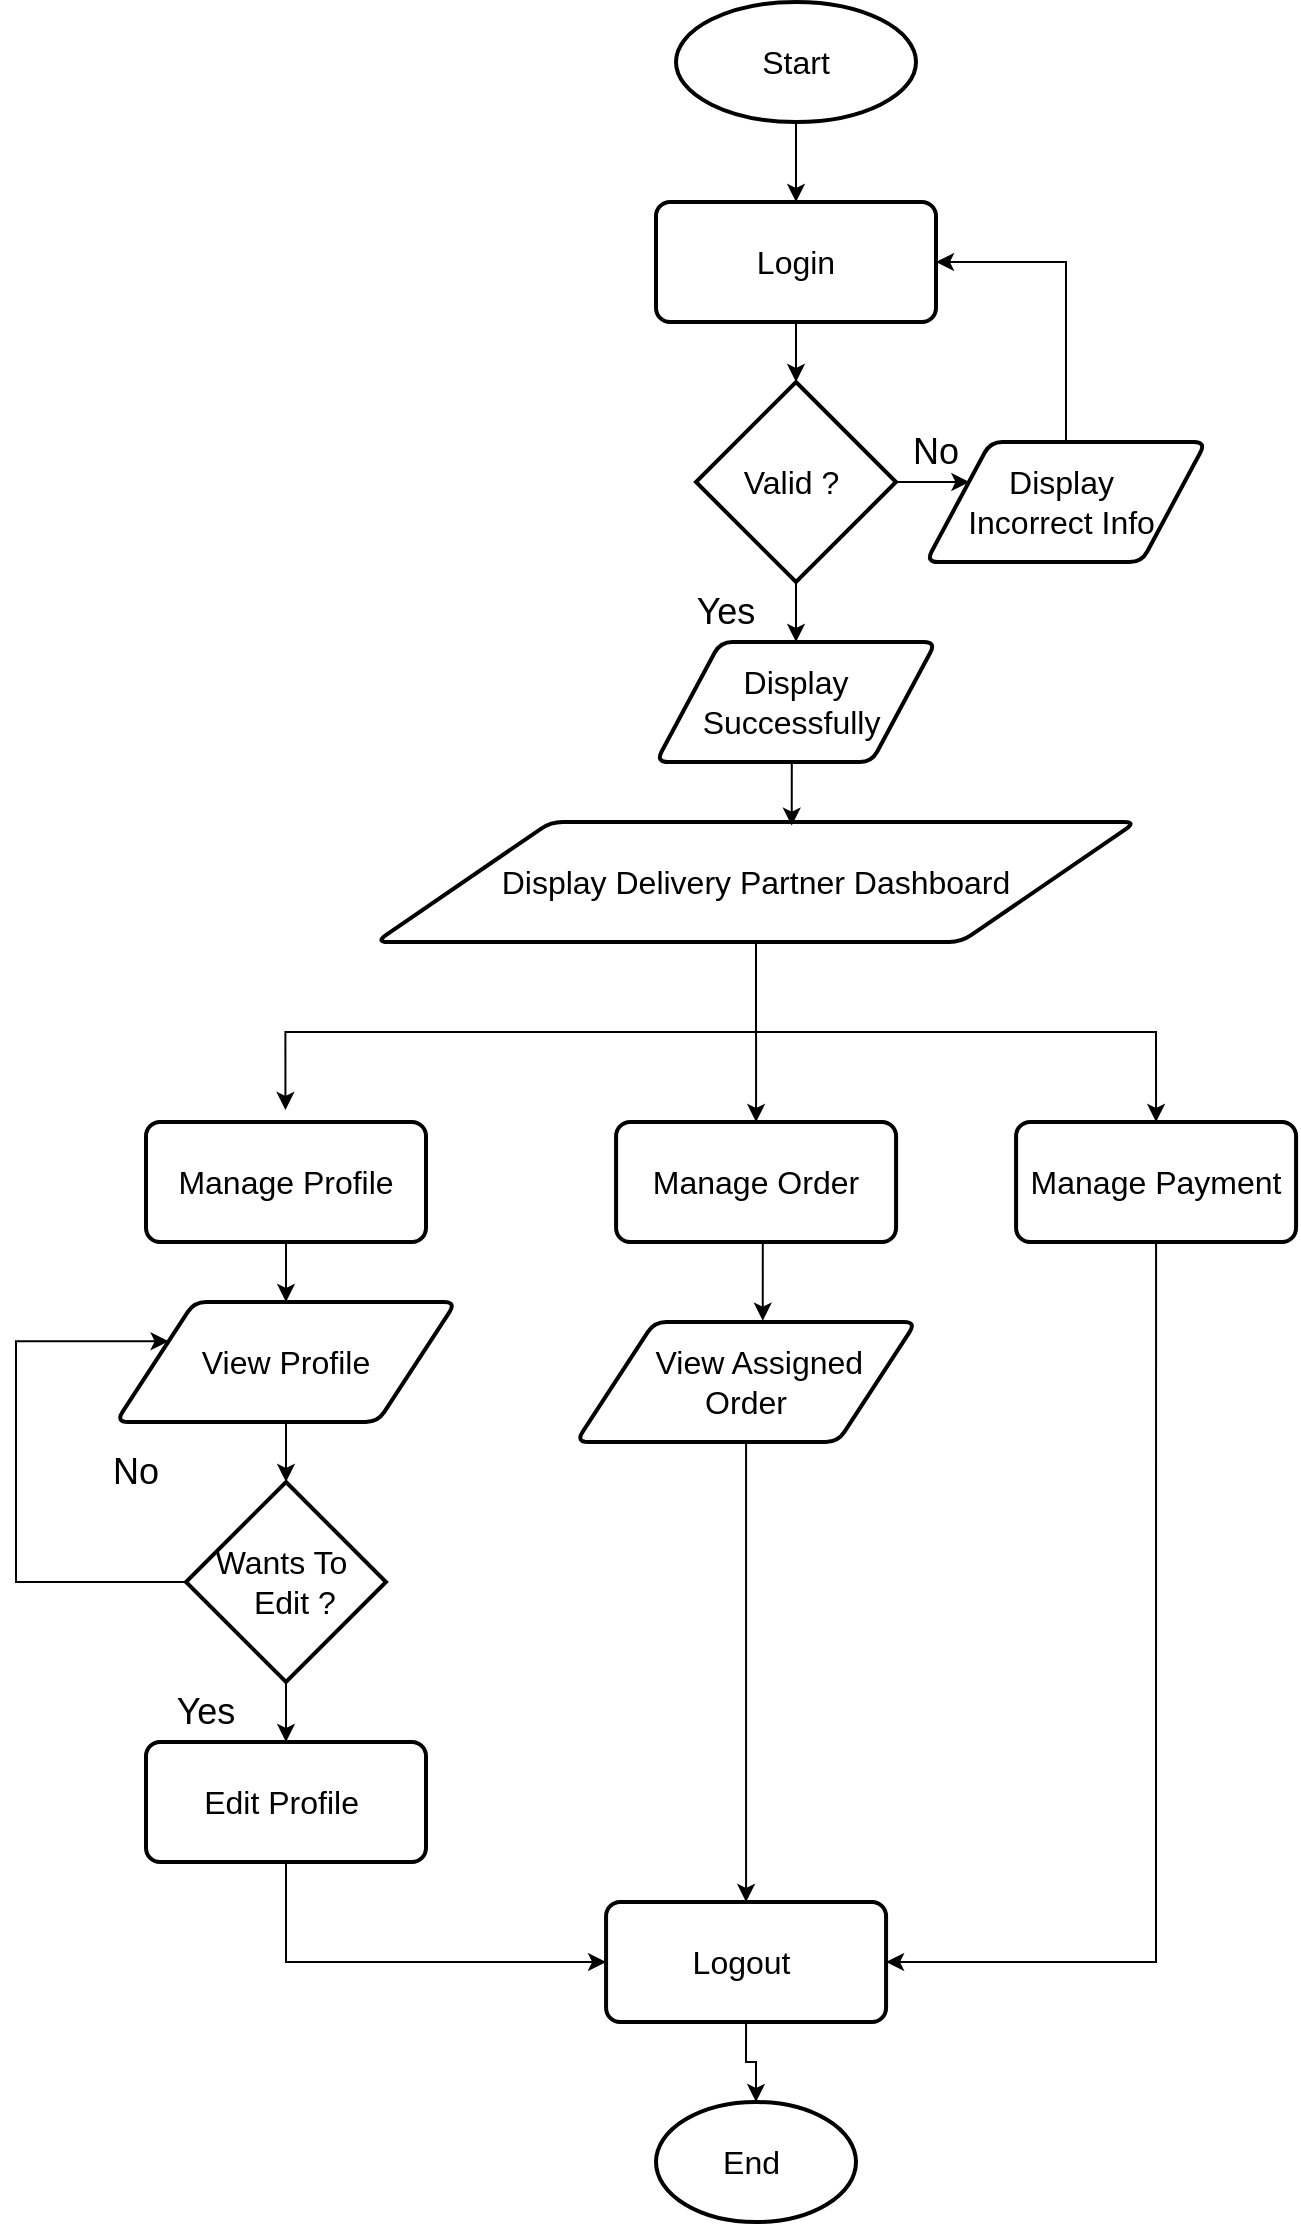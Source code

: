 <mxfile version="24.7.8">
  <diagram name="Page-1" id="pve5H2R_-JlCsJtZNfFG">
    <mxGraphModel dx="1030" dy="-171" grid="1" gridSize="10" guides="1" tooltips="1" connect="1" arrows="1" fold="1" page="1" pageScale="1" pageWidth="850" pageHeight="1100" math="0" shadow="0">
      <root>
        <mxCell id="0" />
        <mxCell id="1" parent="0" />
        <mxCell id="3XB4UkWuZujidaW-ubtF-1" style="edgeStyle=orthogonalEdgeStyle;rounded=0;orthogonalLoop=1;jettySize=auto;html=1;exitX=0.5;exitY=1;exitDx=0;exitDy=0;exitPerimeter=0;entryX=0.5;entryY=0;entryDx=0;entryDy=0;" parent="1" source="3XB4UkWuZujidaW-ubtF-2" target="3XB4UkWuZujidaW-ubtF-4" edge="1">
          <mxGeometry relative="1" as="geometry" />
        </mxCell>
        <mxCell id="3XB4UkWuZujidaW-ubtF-2" value="&lt;font size=&quot;3&quot;&gt;Start&lt;/font&gt;" style="strokeWidth=2;html=1;shape=mxgraph.flowchart.start_1;whiteSpace=wrap;" parent="1" vertex="1">
          <mxGeometry x="1580" y="1310" width="120" height="60" as="geometry" />
        </mxCell>
        <mxCell id="3XB4UkWuZujidaW-ubtF-3" style="edgeStyle=orthogonalEdgeStyle;rounded=0;orthogonalLoop=1;jettySize=auto;html=1;exitX=0.5;exitY=1;exitDx=0;exitDy=0;" parent="1" source="3XB4UkWuZujidaW-ubtF-4" target="3XB4UkWuZujidaW-ubtF-7" edge="1">
          <mxGeometry relative="1" as="geometry" />
        </mxCell>
        <mxCell id="3XB4UkWuZujidaW-ubtF-4" value="&lt;font size=&quot;3&quot;&gt;Login&lt;/font&gt;" style="rounded=1;whiteSpace=wrap;html=1;absoluteArcSize=1;arcSize=14;strokeWidth=2;" parent="1" vertex="1">
          <mxGeometry x="1570" y="1410" width="140" height="60" as="geometry" />
        </mxCell>
        <mxCell id="3XB4UkWuZujidaW-ubtF-5" style="edgeStyle=orthogonalEdgeStyle;rounded=0;orthogonalLoop=1;jettySize=auto;html=1;exitX=0.5;exitY=1;exitDx=0;exitDy=0;exitPerimeter=0;entryX=0.5;entryY=0;entryDx=0;entryDy=0;" parent="1" source="3XB4UkWuZujidaW-ubtF-7" target="3XB4UkWuZujidaW-ubtF-8" edge="1">
          <mxGeometry relative="1" as="geometry" />
        </mxCell>
        <mxCell id="3XB4UkWuZujidaW-ubtF-6" style="edgeStyle=orthogonalEdgeStyle;rounded=0;orthogonalLoop=1;jettySize=auto;html=1;exitX=1;exitY=0.5;exitDx=0;exitDy=0;exitPerimeter=0;entryX=0;entryY=0.25;entryDx=0;entryDy=0;" parent="1" source="3XB4UkWuZujidaW-ubtF-7" target="3XB4UkWuZujidaW-ubtF-10" edge="1">
          <mxGeometry relative="1" as="geometry" />
        </mxCell>
        <mxCell id="3XB4UkWuZujidaW-ubtF-7" value="&lt;font size=&quot;3&quot;&gt;Valid ?&amp;nbsp;&lt;/font&gt;" style="strokeWidth=2;html=1;shape=mxgraph.flowchart.decision;whiteSpace=wrap;" parent="1" vertex="1">
          <mxGeometry x="1590" y="1500" width="100" height="100" as="geometry" />
        </mxCell>
        <mxCell id="3XB4UkWuZujidaW-ubtF-8" value="&lt;font size=&quot;3&quot;&gt;Display Successfully&amp;nbsp;&lt;/font&gt;" style="shape=parallelogram;html=1;strokeWidth=2;perimeter=parallelogramPerimeter;whiteSpace=wrap;rounded=1;arcSize=12;size=0.23;" parent="1" vertex="1">
          <mxGeometry x="1570" y="1630" width="140" height="60" as="geometry" />
        </mxCell>
        <mxCell id="3XB4UkWuZujidaW-ubtF-9" style="edgeStyle=orthogonalEdgeStyle;rounded=0;orthogonalLoop=1;jettySize=auto;html=1;exitX=0.5;exitY=0;exitDx=0;exitDy=0;entryX=1;entryY=0.5;entryDx=0;entryDy=0;" parent="1" source="3XB4UkWuZujidaW-ubtF-10" target="3XB4UkWuZujidaW-ubtF-4" edge="1">
          <mxGeometry relative="1" as="geometry" />
        </mxCell>
        <mxCell id="3XB4UkWuZujidaW-ubtF-10" value="&lt;font size=&quot;3&quot;&gt;Display&amp;nbsp;&lt;/font&gt;&lt;div&gt;&lt;font size=&quot;3&quot;&gt;Incorrect Info&amp;nbsp;&lt;/font&gt;&lt;/div&gt;" style="shape=parallelogram;html=1;strokeWidth=2;perimeter=parallelogramPerimeter;whiteSpace=wrap;rounded=1;arcSize=12;size=0.23;" parent="1" vertex="1">
          <mxGeometry x="1705" y="1530" width="140" height="60" as="geometry" />
        </mxCell>
        <mxCell id="3XB4UkWuZujidaW-ubtF-11" value="&lt;font style=&quot;font-size: 18px;&quot;&gt;No&lt;/font&gt;" style="text;html=1;align=center;verticalAlign=middle;whiteSpace=wrap;rounded=0;" parent="1" vertex="1">
          <mxGeometry x="1680" y="1520" width="60" height="30" as="geometry" />
        </mxCell>
        <mxCell id="3XB4UkWuZujidaW-ubtF-12" value="&lt;font style=&quot;font-size: 18px;&quot;&gt;Yes&lt;/font&gt;" style="text;html=1;align=center;verticalAlign=middle;whiteSpace=wrap;rounded=0;" parent="1" vertex="1">
          <mxGeometry x="1575" y="1600" width="60" height="30" as="geometry" />
        </mxCell>
        <mxCell id="3XB4UkWuZujidaW-ubtF-29" style="edgeStyle=orthogonalEdgeStyle;rounded=0;orthogonalLoop=1;jettySize=auto;html=1;exitX=0.5;exitY=1;exitDx=0;exitDy=0;entryX=0.5;entryY=0;entryDx=0;entryDy=0;" parent="1" source="3XB4UkWuZujidaW-ubtF-13" target="3XB4UkWuZujidaW-ubtF-25" edge="1">
          <mxGeometry relative="1" as="geometry" />
        </mxCell>
        <mxCell id="P-bGa3RUikvgnTIsbSd0-2" style="edgeStyle=orthogonalEdgeStyle;rounded=0;orthogonalLoop=1;jettySize=auto;html=1;exitX=0.5;exitY=1;exitDx=0;exitDy=0;entryX=0.5;entryY=0;entryDx=0;entryDy=0;" edge="1" parent="1" source="3XB4UkWuZujidaW-ubtF-13" target="3XB4UkWuZujidaW-ubtF-27">
          <mxGeometry relative="1" as="geometry" />
        </mxCell>
        <mxCell id="3XB4UkWuZujidaW-ubtF-13" value="&lt;font size=&quot;3&quot;&gt;Display Delivery Partner Dashboard&lt;/font&gt;" style="shape=parallelogram;html=1;strokeWidth=2;perimeter=parallelogramPerimeter;whiteSpace=wrap;rounded=1;arcSize=12;size=0.23;" parent="1" vertex="1">
          <mxGeometry x="1430" y="1720" width="380" height="60" as="geometry" />
        </mxCell>
        <mxCell id="3XB4UkWuZujidaW-ubtF-14" style="edgeStyle=orthogonalEdgeStyle;rounded=0;orthogonalLoop=1;jettySize=auto;html=1;exitX=0.5;exitY=1;exitDx=0;exitDy=0;entryX=0.547;entryY=0.03;entryDx=0;entryDy=0;entryPerimeter=0;" parent="1" source="3XB4UkWuZujidaW-ubtF-8" target="3XB4UkWuZujidaW-ubtF-13" edge="1">
          <mxGeometry relative="1" as="geometry" />
        </mxCell>
        <mxCell id="3XB4UkWuZujidaW-ubtF-15" value="&lt;font size=&quot;3&quot;&gt;View Profile&lt;/font&gt;" style="shape=parallelogram;html=1;strokeWidth=2;perimeter=parallelogramPerimeter;whiteSpace=wrap;rounded=1;arcSize=12;size=0.23;" parent="1" vertex="1">
          <mxGeometry x="1300" y="1960" width="170" height="60" as="geometry" />
        </mxCell>
        <mxCell id="3XB4UkWuZujidaW-ubtF-16" style="edgeStyle=orthogonalEdgeStyle;rounded=0;orthogonalLoop=1;jettySize=auto;html=1;exitX=0.5;exitY=1;exitDx=0;exitDy=0;exitPerimeter=0;" parent="1" source="3XB4UkWuZujidaW-ubtF-18" target="3XB4UkWuZujidaW-ubtF-19" edge="1">
          <mxGeometry relative="1" as="geometry" />
        </mxCell>
        <mxCell id="3XB4UkWuZujidaW-ubtF-32" style="edgeStyle=orthogonalEdgeStyle;rounded=0;orthogonalLoop=1;jettySize=auto;html=1;exitX=0;exitY=0.5;exitDx=0;exitDy=0;exitPerimeter=0;entryX=0;entryY=0.25;entryDx=0;entryDy=0;" parent="1" source="3XB4UkWuZujidaW-ubtF-18" target="3XB4UkWuZujidaW-ubtF-15" edge="1">
          <mxGeometry relative="1" as="geometry">
            <Array as="points">
              <mxPoint x="1250" y="2100" />
              <mxPoint x="1250" y="1980" />
            </Array>
          </mxGeometry>
        </mxCell>
        <mxCell id="3XB4UkWuZujidaW-ubtF-18" value="&lt;font size=&quot;3&quot;&gt;Wants To&amp;nbsp;&lt;/font&gt;&lt;div&gt;&lt;font size=&quot;3&quot;&gt;&amp;nbsp; &amp;nbsp;Edit ?&amp;nbsp;&lt;/font&gt;&lt;/div&gt;" style="strokeWidth=2;html=1;shape=mxgraph.flowchart.decision;whiteSpace=wrap;" parent="1" vertex="1">
          <mxGeometry x="1335" y="2050" width="100" height="100" as="geometry" />
        </mxCell>
        <mxCell id="P-bGa3RUikvgnTIsbSd0-6" style="edgeStyle=orthogonalEdgeStyle;rounded=0;orthogonalLoop=1;jettySize=auto;html=1;exitX=0.5;exitY=1;exitDx=0;exitDy=0;entryX=0;entryY=0.5;entryDx=0;entryDy=0;" edge="1" parent="1" source="3XB4UkWuZujidaW-ubtF-19" target="P-bGa3RUikvgnTIsbSd0-3">
          <mxGeometry relative="1" as="geometry" />
        </mxCell>
        <mxCell id="3XB4UkWuZujidaW-ubtF-19" value="&lt;font size=&quot;3&quot;&gt;Edit Profile&amp;nbsp;&lt;/font&gt;" style="rounded=1;whiteSpace=wrap;html=1;absoluteArcSize=1;arcSize=14;strokeWidth=2;" parent="1" vertex="1">
          <mxGeometry x="1315" y="2180" width="140" height="60" as="geometry" />
        </mxCell>
        <mxCell id="3XB4UkWuZujidaW-ubtF-20" style="edgeStyle=orthogonalEdgeStyle;rounded=0;orthogonalLoop=1;jettySize=auto;html=1;exitX=0.5;exitY=1;exitDx=0;exitDy=0;entryX=0.5;entryY=0;entryDx=0;entryDy=0;entryPerimeter=0;" parent="1" source="3XB4UkWuZujidaW-ubtF-15" target="3XB4UkWuZujidaW-ubtF-18" edge="1">
          <mxGeometry relative="1" as="geometry" />
        </mxCell>
        <mxCell id="3XB4UkWuZujidaW-ubtF-21" value="&lt;font style=&quot;font-size: 18px;&quot;&gt;Yes&lt;/font&gt;" style="text;html=1;align=center;verticalAlign=middle;whiteSpace=wrap;rounded=0;" parent="1" vertex="1">
          <mxGeometry x="1315" y="2150" width="60" height="30" as="geometry" />
        </mxCell>
        <mxCell id="3XB4UkWuZujidaW-ubtF-22" value="&lt;font style=&quot;font-size: 18px;&quot;&gt;No&lt;/font&gt;" style="text;html=1;align=center;verticalAlign=middle;whiteSpace=wrap;rounded=0;" parent="1" vertex="1">
          <mxGeometry x="1280" y="2030" width="60" height="30" as="geometry" />
        </mxCell>
        <mxCell id="3XB4UkWuZujidaW-ubtF-23" style="edgeStyle=orthogonalEdgeStyle;rounded=0;orthogonalLoop=1;jettySize=auto;html=1;exitX=0.5;exitY=1;exitDx=0;exitDy=0;" parent="1" source="3XB4UkWuZujidaW-ubtF-24" target="3XB4UkWuZujidaW-ubtF-15" edge="1">
          <mxGeometry relative="1" as="geometry" />
        </mxCell>
        <mxCell id="3XB4UkWuZujidaW-ubtF-24" value="&lt;font size=&quot;3&quot;&gt;Manage Profile&lt;/font&gt;" style="rounded=1;whiteSpace=wrap;html=1;absoluteArcSize=1;arcSize=14;strokeWidth=2;" parent="1" vertex="1">
          <mxGeometry x="1315" y="1870" width="140" height="60" as="geometry" />
        </mxCell>
        <mxCell id="3XB4UkWuZujidaW-ubtF-25" value="&lt;font size=&quot;3&quot;&gt;Manage Order&lt;/font&gt;" style="rounded=1;whiteSpace=wrap;html=1;absoluteArcSize=1;arcSize=14;strokeWidth=2;" parent="1" vertex="1">
          <mxGeometry x="1550.04" y="1870" width="140" height="60" as="geometry" />
        </mxCell>
        <mxCell id="P-bGa3RUikvgnTIsbSd0-7" style="edgeStyle=orthogonalEdgeStyle;rounded=0;orthogonalLoop=1;jettySize=auto;html=1;exitX=0.5;exitY=1;exitDx=0;exitDy=0;entryX=0.5;entryY=0;entryDx=0;entryDy=0;" edge="1" parent="1" source="3XB4UkWuZujidaW-ubtF-26" target="P-bGa3RUikvgnTIsbSd0-3">
          <mxGeometry relative="1" as="geometry" />
        </mxCell>
        <mxCell id="3XB4UkWuZujidaW-ubtF-26" value="&lt;font size=&quot;3&quot;&gt;&amp;nbsp; &amp;nbsp; View Assigned&amp;nbsp;&lt;/font&gt;&lt;div&gt;&lt;font size=&quot;3&quot;&gt;Order&lt;/font&gt;&lt;/div&gt;" style="shape=parallelogram;html=1;strokeWidth=2;perimeter=parallelogramPerimeter;whiteSpace=wrap;rounded=1;arcSize=12;size=0.23;" parent="1" vertex="1">
          <mxGeometry x="1530.04" y="1970" width="170" height="60" as="geometry" />
        </mxCell>
        <mxCell id="P-bGa3RUikvgnTIsbSd0-8" style="edgeStyle=orthogonalEdgeStyle;rounded=0;orthogonalLoop=1;jettySize=auto;html=1;exitX=0.5;exitY=1;exitDx=0;exitDy=0;entryX=1;entryY=0.5;entryDx=0;entryDy=0;" edge="1" parent="1" source="3XB4UkWuZujidaW-ubtF-27" target="P-bGa3RUikvgnTIsbSd0-3">
          <mxGeometry relative="1" as="geometry" />
        </mxCell>
        <mxCell id="3XB4UkWuZujidaW-ubtF-27" value="&lt;font size=&quot;3&quot;&gt;Manage Payment&lt;/font&gt;" style="rounded=1;whiteSpace=wrap;html=1;absoluteArcSize=1;arcSize=14;strokeWidth=2;" parent="1" vertex="1">
          <mxGeometry x="1750.04" y="1870" width="140" height="60" as="geometry" />
        </mxCell>
        <mxCell id="3XB4UkWuZujidaW-ubtF-28" style="edgeStyle=orthogonalEdgeStyle;rounded=0;orthogonalLoop=1;jettySize=auto;html=1;exitX=0.5;exitY=1;exitDx=0;exitDy=0;entryX=0.498;entryY=-0.1;entryDx=0;entryDy=0;entryPerimeter=0;" parent="1" source="3XB4UkWuZujidaW-ubtF-13" target="3XB4UkWuZujidaW-ubtF-24" edge="1">
          <mxGeometry relative="1" as="geometry" />
        </mxCell>
        <mxCell id="P-bGa3RUikvgnTIsbSd0-1" style="edgeStyle=orthogonalEdgeStyle;rounded=0;orthogonalLoop=1;jettySize=auto;html=1;exitX=0.5;exitY=1;exitDx=0;exitDy=0;entryX=0.549;entryY=-0.011;entryDx=0;entryDy=0;entryPerimeter=0;" edge="1" parent="1" source="3XB4UkWuZujidaW-ubtF-25" target="3XB4UkWuZujidaW-ubtF-26">
          <mxGeometry relative="1" as="geometry" />
        </mxCell>
        <mxCell id="P-bGa3RUikvgnTIsbSd0-5" style="edgeStyle=orthogonalEdgeStyle;rounded=0;orthogonalLoop=1;jettySize=auto;html=1;exitX=0.5;exitY=1;exitDx=0;exitDy=0;" edge="1" parent="1" source="P-bGa3RUikvgnTIsbSd0-3" target="P-bGa3RUikvgnTIsbSd0-4">
          <mxGeometry relative="1" as="geometry" />
        </mxCell>
        <mxCell id="P-bGa3RUikvgnTIsbSd0-3" value="&lt;font size=&quot;3&quot;&gt;Logout&amp;nbsp;&lt;/font&gt;" style="rounded=1;whiteSpace=wrap;html=1;absoluteArcSize=1;arcSize=14;strokeWidth=2;" vertex="1" parent="1">
          <mxGeometry x="1545.04" y="2260" width="140" height="60" as="geometry" />
        </mxCell>
        <mxCell id="P-bGa3RUikvgnTIsbSd0-4" value="&lt;font size=&quot;3&quot;&gt;End&amp;nbsp;&lt;/font&gt;" style="strokeWidth=2;html=1;shape=mxgraph.flowchart.start_1;whiteSpace=wrap;" vertex="1" parent="1">
          <mxGeometry x="1570" y="2360" width="100" height="60" as="geometry" />
        </mxCell>
      </root>
    </mxGraphModel>
  </diagram>
</mxfile>

